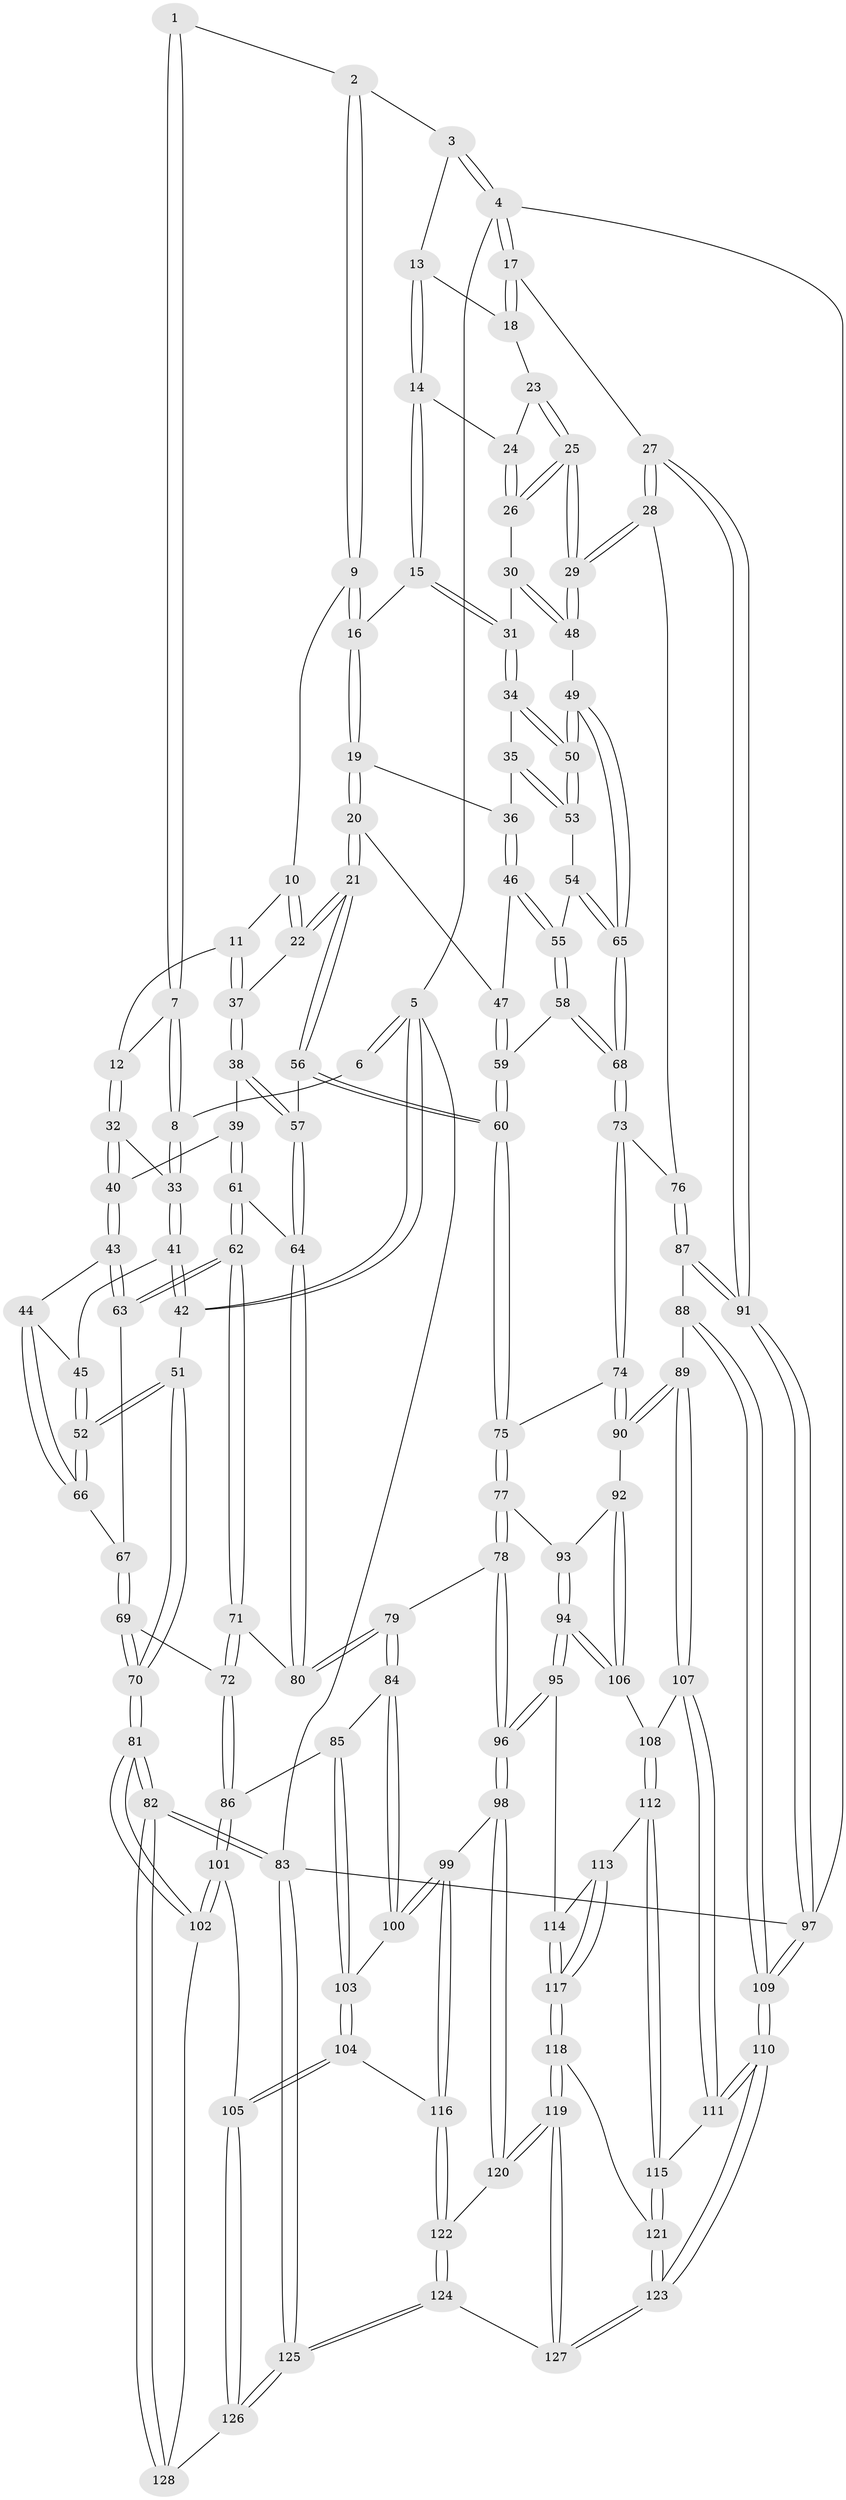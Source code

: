 // coarse degree distribution, {4: 0.41025641025641024, 6: 0.07692307692307693, 5: 0.10256410256410256, 2: 0.10256410256410256, 3: 0.3076923076923077}
// Generated by graph-tools (version 1.1) at 2025/54/03/04/25 22:54:29]
// undirected, 128 vertices, 317 edges
graph export_dot {
  node [color=gray90,style=filled];
  1 [pos="+0.29499134626458046+0"];
  2 [pos="+0.4715213803968846+0"];
  3 [pos="+0.8722908736498229+0"];
  4 [pos="+1+0"];
  5 [pos="+0+0"];
  6 [pos="+0.004758078935889376+0"];
  7 [pos="+0.2513956784732268+0.05426805444930556"];
  8 [pos="+0.12694058120260612+0.15821961457219164"];
  9 [pos="+0.476077190729897+0"];
  10 [pos="+0.45593253145080465+0.02385074914088012"];
  11 [pos="+0.3061153988698413+0.16863738839162196"];
  12 [pos="+0.27421925105288847+0.14648028258456572"];
  13 [pos="+0.8466952920365133+0"];
  14 [pos="+0.8040946918919795+0.07524449336436424"];
  15 [pos="+0.7906521530846409+0.09977230959351739"];
  16 [pos="+0.6246669080014778+0.13220542046480463"];
  17 [pos="+1+0.2887292021350477"];
  18 [pos="+0.9615251597432892+0.14103147081255712"];
  19 [pos="+0.6168808948057833+0.17416042431542095"];
  20 [pos="+0.4834348202093767+0.2363623105553573"];
  21 [pos="+0.4708665767262158+0.23587813459466217"];
  22 [pos="+0.45526187422146874+0.21469453391487084"];
  23 [pos="+0.9202270155956143+0.18033465910076996"];
  24 [pos="+0.9072223914463613+0.1788230494717538"];
  25 [pos="+0.956967379305236+0.2843861666613433"];
  26 [pos="+0.867441863122648+0.22513787714117864"];
  27 [pos="+1+0.38324064164207"];
  28 [pos="+1+0.38240946351499033"];
  29 [pos="+1+0.36224332731128167"];
  30 [pos="+0.8025134651978618+0.21017059895295456"];
  31 [pos="+0.7867454896513132+0.1887935985623239"];
  32 [pos="+0.21126710256302736+0.19297786766181033"];
  33 [pos="+0.12526595683320332+0.16433168149891555"];
  34 [pos="+0.7068776397034813+0.23631825861520456"];
  35 [pos="+0.6892413166920067+0.24071872770273373"];
  36 [pos="+0.6427465290854698+0.21143355238056186"];
  37 [pos="+0.334131232227788+0.21510737194016336"];
  38 [pos="+0.29323885286044893+0.2741757327006422"];
  39 [pos="+0.2548168156404909+0.2911970319591039"];
  40 [pos="+0.2370999848964123+0.2842342941375899"];
  41 [pos="+0.116890557587776+0.17153572470023826"];
  42 [pos="+0+0"];
  43 [pos="+0.1522272220388437+0.3019956081025227"];
  44 [pos="+0.14949677261071193+0.30086520410203177"];
  45 [pos="+0.09542464092560635+0.20898901507352485"];
  46 [pos="+0.5937077808896498+0.28399204900407327"];
  47 [pos="+0.5265592737750079+0.2627918726198203"];
  48 [pos="+0.8157973338198806+0.36053124076008186"];
  49 [pos="+0.7975003201641041+0.3719245577389405"];
  50 [pos="+0.7660827305166951+0.3358079405568503"];
  51 [pos="+0+0.29620663683041576"];
  52 [pos="+0+0.29085996019375354"];
  53 [pos="+0.6770989968724207+0.28272133783612596"];
  54 [pos="+0.6570357176508699+0.3192497049849313"];
  55 [pos="+0.6293016128649543+0.3340228814617132"];
  56 [pos="+0.43350491741700325+0.3760296233669536"];
  57 [pos="+0.42837039788050535+0.37965859076587016"];
  58 [pos="+0.6266983784612197+0.3396373218140694"];
  59 [pos="+0.5822891685548428+0.3807748883092115"];
  60 [pos="+0.561497983848143+0.4127154654995201"];
  61 [pos="+0.2704285065748735+0.43080827022431906"];
  62 [pos="+0.2375439137895083+0.4725396708550541"];
  63 [pos="+0.16349197722206465+0.36425795774919106"];
  64 [pos="+0.42588966376790827+0.38308023352628556"];
  65 [pos="+0.7820835151371898+0.3887762284925776"];
  66 [pos="+0.07781911630141308+0.3443085125607832"];
  67 [pos="+0.09674040675349328+0.4039822004970125"];
  68 [pos="+0.7423917697148213+0.47239747920400005"];
  69 [pos="+0.08734355536367334+0.5023186734100926"];
  70 [pos="+0+0.4947892492351002"];
  71 [pos="+0.23541724845715195+0.4784406071665208"];
  72 [pos="+0.18922342891614022+0.5449673153994512"];
  73 [pos="+0.7414582206989879+0.47611927843810303"];
  74 [pos="+0.6565242091572563+0.5273528178082189"];
  75 [pos="+0.6113752292171692+0.5131632733187362"];
  76 [pos="+0.8487269882764463+0.5477000484983192"];
  77 [pos="+0.4891414449427754+0.5731345791961637"];
  78 [pos="+0.469021926559508+0.5774563146512884"];
  79 [pos="+0.45081093098278524+0.5729781408733982"];
  80 [pos="+0.43180176953273813+0.5297243393300539"];
  81 [pos="+0+0.6963290008847105"];
  82 [pos="+0+1"];
  83 [pos="+0+1"];
  84 [pos="+0.3488720779685729+0.6453248200196209"];
  85 [pos="+0.21840846930938368+0.5823847735969314"];
  86 [pos="+0.19110218170179727+0.5525930668440195"];
  87 [pos="+0.8603550083319956+0.6320015586147684"];
  88 [pos="+0.8099760817080767+0.6861558813611512"];
  89 [pos="+0.7752435495148892+0.6943594157802229"];
  90 [pos="+0.6590868485265416+0.5429870101946088"];
  91 [pos="+1+0.7285590174739668"];
  92 [pos="+0.6220385676232465+0.6659670143790399"];
  93 [pos="+0.5545400936028267+0.6415211543328556"];
  94 [pos="+0.5358010490985997+0.7367716908097692"];
  95 [pos="+0.5245040047938965+0.7460216183301002"];
  96 [pos="+0.5116301818623763+0.7471018738586274"];
  97 [pos="+1+1"];
  98 [pos="+0.5015739253182688+0.7546316544417614"];
  99 [pos="+0.3679634036437615+0.7590334548575149"];
  100 [pos="+0.35853916391403473+0.7239920114844628"];
  101 [pos="+0.0820434165771367+0.6906811145091748"];
  102 [pos="+0+0.698655523144114"];
  103 [pos="+0.21407454180561192+0.7187609958179254"];
  104 [pos="+0.18376953451167952+0.8165738238700891"];
  105 [pos="+0.16300138467589081+0.8261754413626253"];
  106 [pos="+0.6229174207938017+0.6845963525361854"];
  107 [pos="+0.745695156322657+0.724208532338955"];
  108 [pos="+0.6841519531879774+0.7345702597888542"];
  109 [pos="+1+1"];
  110 [pos="+1+1"];
  111 [pos="+0.7622416338494716+0.8135161659817755"];
  112 [pos="+0.6512769809485146+0.7897606240889008"];
  113 [pos="+0.6379011517464152+0.7954008717604779"];
  114 [pos="+0.5296276604460746+0.749733276851085"];
  115 [pos="+0.6821350516832134+0.8296579124783043"];
  116 [pos="+0.3370449989431022+0.8210042928610701"];
  117 [pos="+0.5970159443496023+0.8660818176990852"];
  118 [pos="+0.5939284132374211+0.8808042929759988"];
  119 [pos="+0.5730599796340101+0.928249099765583"];
  120 [pos="+0.5025115987733859+0.8465953971060375"];
  121 [pos="+0.684357022524143+0.85262338780103"];
  122 [pos="+0.3667254285809629+0.897260791378438"];
  123 [pos="+0.9125874831656968+1"];
  124 [pos="+0.37657781355715386+1"];
  125 [pos="+0.27564897548191736+1"];
  126 [pos="+0.16231962566231464+0.8272173541447803"];
  127 [pos="+0.5929276089558553+1"];
  128 [pos="+0.1566985687153303+0.8296473887819859"];
  1 -- 2;
  1 -- 7;
  1 -- 7;
  2 -- 3;
  2 -- 9;
  2 -- 9;
  3 -- 4;
  3 -- 4;
  3 -- 13;
  4 -- 5;
  4 -- 17;
  4 -- 17;
  4 -- 97;
  5 -- 6;
  5 -- 6;
  5 -- 42;
  5 -- 42;
  5 -- 83;
  6 -- 8;
  7 -- 8;
  7 -- 8;
  7 -- 12;
  8 -- 33;
  8 -- 33;
  9 -- 10;
  9 -- 16;
  9 -- 16;
  10 -- 11;
  10 -- 22;
  10 -- 22;
  11 -- 12;
  11 -- 37;
  11 -- 37;
  12 -- 32;
  12 -- 32;
  13 -- 14;
  13 -- 14;
  13 -- 18;
  14 -- 15;
  14 -- 15;
  14 -- 24;
  15 -- 16;
  15 -- 31;
  15 -- 31;
  16 -- 19;
  16 -- 19;
  17 -- 18;
  17 -- 18;
  17 -- 27;
  18 -- 23;
  19 -- 20;
  19 -- 20;
  19 -- 36;
  20 -- 21;
  20 -- 21;
  20 -- 47;
  21 -- 22;
  21 -- 22;
  21 -- 56;
  21 -- 56;
  22 -- 37;
  23 -- 24;
  23 -- 25;
  23 -- 25;
  24 -- 26;
  24 -- 26;
  25 -- 26;
  25 -- 26;
  25 -- 29;
  25 -- 29;
  26 -- 30;
  27 -- 28;
  27 -- 28;
  27 -- 91;
  27 -- 91;
  28 -- 29;
  28 -- 29;
  28 -- 76;
  29 -- 48;
  29 -- 48;
  30 -- 31;
  30 -- 48;
  30 -- 48;
  31 -- 34;
  31 -- 34;
  32 -- 33;
  32 -- 40;
  32 -- 40;
  33 -- 41;
  33 -- 41;
  34 -- 35;
  34 -- 50;
  34 -- 50;
  35 -- 36;
  35 -- 53;
  35 -- 53;
  36 -- 46;
  36 -- 46;
  37 -- 38;
  37 -- 38;
  38 -- 39;
  38 -- 57;
  38 -- 57;
  39 -- 40;
  39 -- 61;
  39 -- 61;
  40 -- 43;
  40 -- 43;
  41 -- 42;
  41 -- 42;
  41 -- 45;
  42 -- 51;
  43 -- 44;
  43 -- 63;
  43 -- 63;
  44 -- 45;
  44 -- 66;
  44 -- 66;
  45 -- 52;
  45 -- 52;
  46 -- 47;
  46 -- 55;
  46 -- 55;
  47 -- 59;
  47 -- 59;
  48 -- 49;
  49 -- 50;
  49 -- 50;
  49 -- 65;
  49 -- 65;
  50 -- 53;
  50 -- 53;
  51 -- 52;
  51 -- 52;
  51 -- 70;
  51 -- 70;
  52 -- 66;
  52 -- 66;
  53 -- 54;
  54 -- 55;
  54 -- 65;
  54 -- 65;
  55 -- 58;
  55 -- 58;
  56 -- 57;
  56 -- 60;
  56 -- 60;
  57 -- 64;
  57 -- 64;
  58 -- 59;
  58 -- 68;
  58 -- 68;
  59 -- 60;
  59 -- 60;
  60 -- 75;
  60 -- 75;
  61 -- 62;
  61 -- 62;
  61 -- 64;
  62 -- 63;
  62 -- 63;
  62 -- 71;
  62 -- 71;
  63 -- 67;
  64 -- 80;
  64 -- 80;
  65 -- 68;
  65 -- 68;
  66 -- 67;
  67 -- 69;
  67 -- 69;
  68 -- 73;
  68 -- 73;
  69 -- 70;
  69 -- 70;
  69 -- 72;
  70 -- 81;
  70 -- 81;
  71 -- 72;
  71 -- 72;
  71 -- 80;
  72 -- 86;
  72 -- 86;
  73 -- 74;
  73 -- 74;
  73 -- 76;
  74 -- 75;
  74 -- 90;
  74 -- 90;
  75 -- 77;
  75 -- 77;
  76 -- 87;
  76 -- 87;
  77 -- 78;
  77 -- 78;
  77 -- 93;
  78 -- 79;
  78 -- 96;
  78 -- 96;
  79 -- 80;
  79 -- 80;
  79 -- 84;
  79 -- 84;
  81 -- 82;
  81 -- 82;
  81 -- 102;
  81 -- 102;
  82 -- 83;
  82 -- 83;
  82 -- 128;
  82 -- 128;
  83 -- 125;
  83 -- 125;
  83 -- 97;
  84 -- 85;
  84 -- 100;
  84 -- 100;
  85 -- 86;
  85 -- 103;
  85 -- 103;
  86 -- 101;
  86 -- 101;
  87 -- 88;
  87 -- 91;
  87 -- 91;
  88 -- 89;
  88 -- 109;
  88 -- 109;
  89 -- 90;
  89 -- 90;
  89 -- 107;
  89 -- 107;
  90 -- 92;
  91 -- 97;
  91 -- 97;
  92 -- 93;
  92 -- 106;
  92 -- 106;
  93 -- 94;
  93 -- 94;
  94 -- 95;
  94 -- 95;
  94 -- 106;
  94 -- 106;
  95 -- 96;
  95 -- 96;
  95 -- 114;
  96 -- 98;
  96 -- 98;
  97 -- 109;
  97 -- 109;
  98 -- 99;
  98 -- 120;
  98 -- 120;
  99 -- 100;
  99 -- 100;
  99 -- 116;
  99 -- 116;
  100 -- 103;
  101 -- 102;
  101 -- 102;
  101 -- 105;
  102 -- 128;
  103 -- 104;
  103 -- 104;
  104 -- 105;
  104 -- 105;
  104 -- 116;
  105 -- 126;
  105 -- 126;
  106 -- 108;
  107 -- 108;
  107 -- 111;
  107 -- 111;
  108 -- 112;
  108 -- 112;
  109 -- 110;
  109 -- 110;
  110 -- 111;
  110 -- 111;
  110 -- 123;
  110 -- 123;
  111 -- 115;
  112 -- 113;
  112 -- 115;
  112 -- 115;
  113 -- 114;
  113 -- 117;
  113 -- 117;
  114 -- 117;
  114 -- 117;
  115 -- 121;
  115 -- 121;
  116 -- 122;
  116 -- 122;
  117 -- 118;
  117 -- 118;
  118 -- 119;
  118 -- 119;
  118 -- 121;
  119 -- 120;
  119 -- 120;
  119 -- 127;
  119 -- 127;
  120 -- 122;
  121 -- 123;
  121 -- 123;
  122 -- 124;
  122 -- 124;
  123 -- 127;
  123 -- 127;
  124 -- 125;
  124 -- 125;
  124 -- 127;
  125 -- 126;
  125 -- 126;
  126 -- 128;
}
